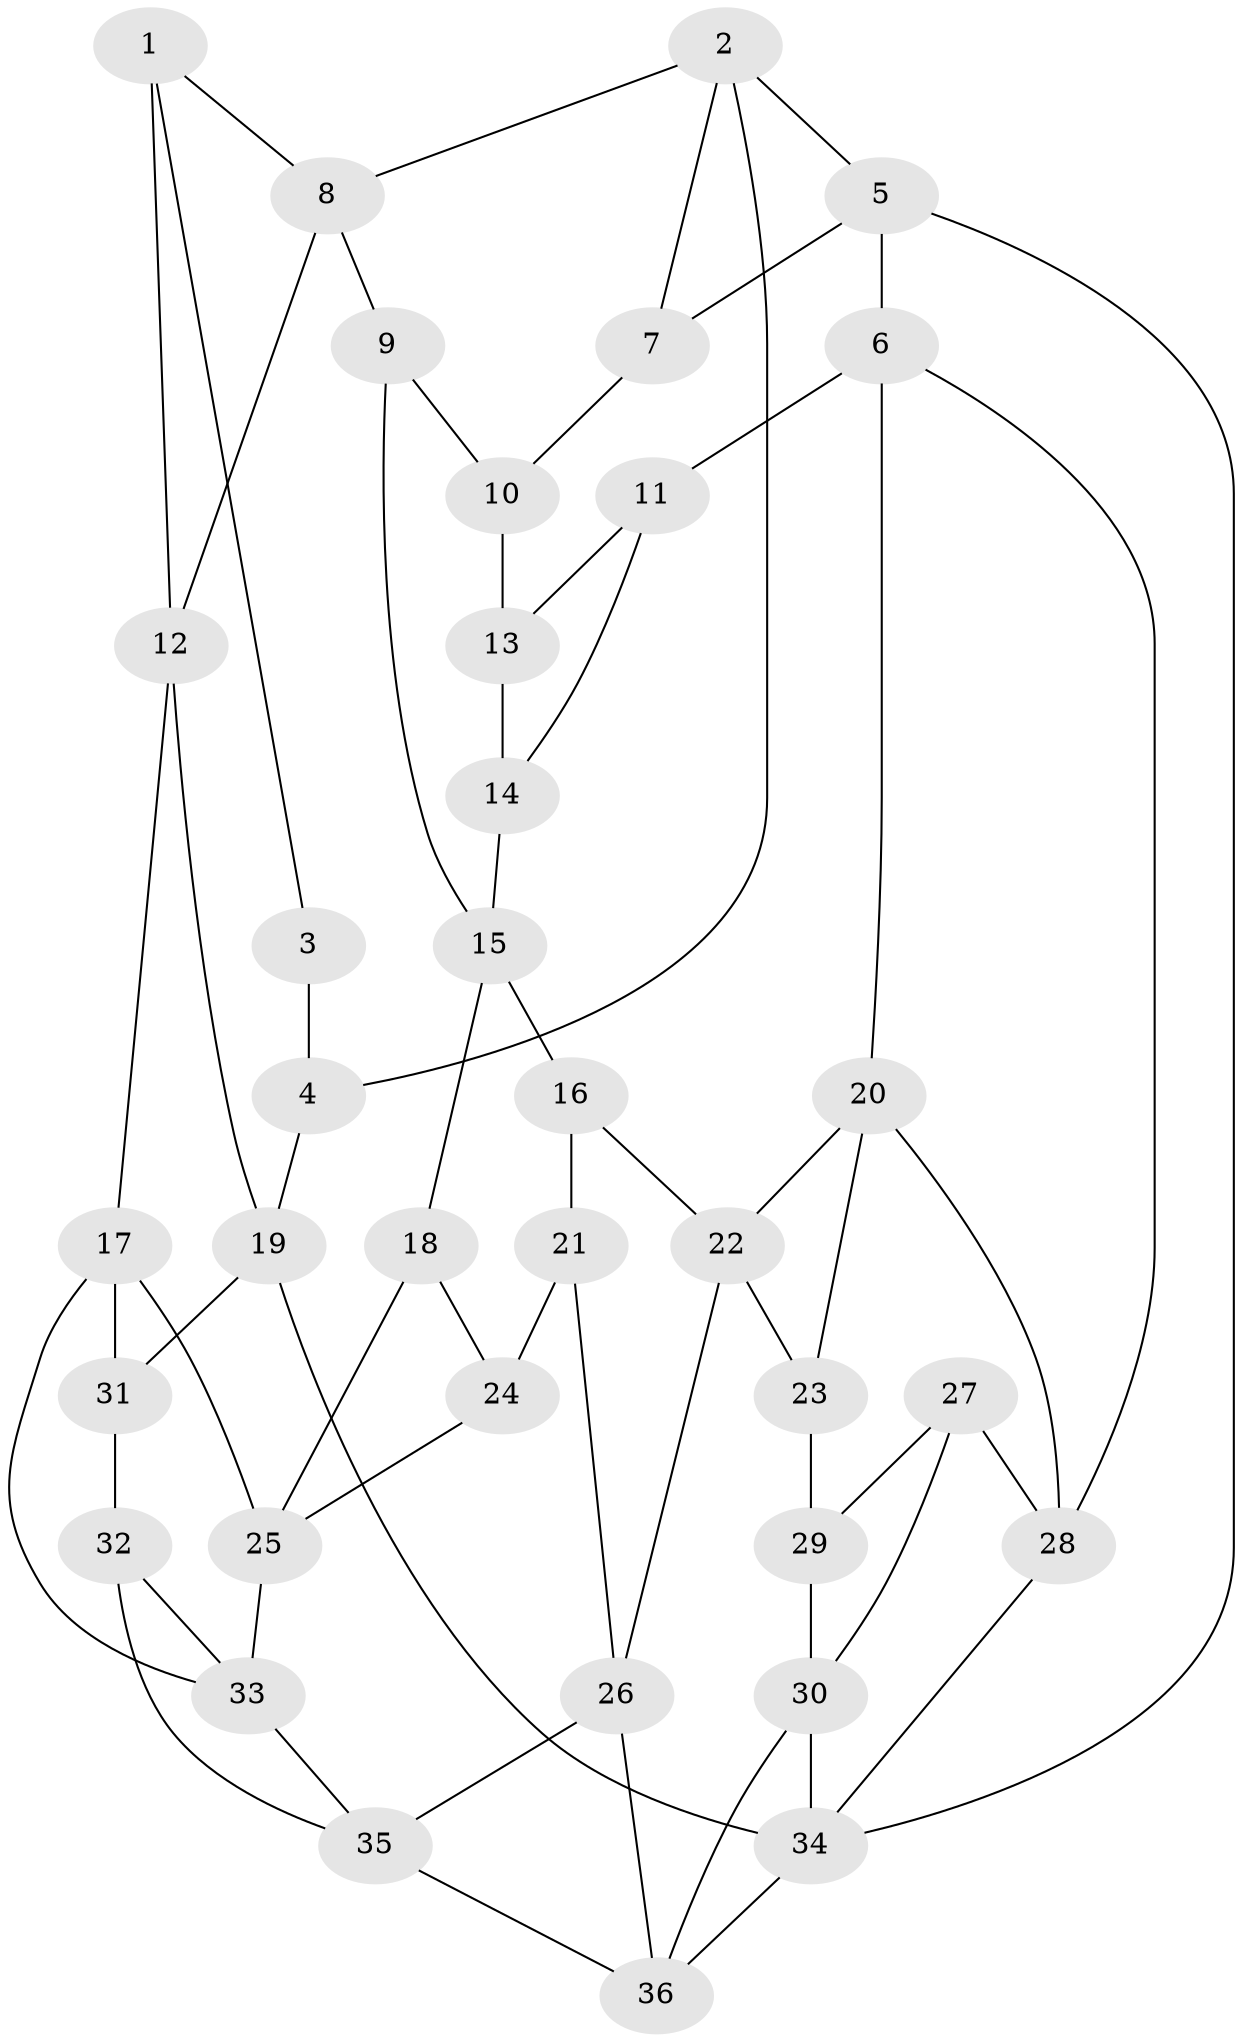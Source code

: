 // original degree distribution, {3: 0.04225352112676056, 4: 0.19718309859154928, 5: 0.5774647887323944, 6: 0.18309859154929578}
// Generated by graph-tools (version 1.1) at 2025/03/03/09/25 03:03:22]
// undirected, 36 vertices, 63 edges
graph export_dot {
graph [start="1"]
  node [color=gray90,style=filled];
  1;
  2;
  3;
  4;
  5;
  6;
  7;
  8;
  9;
  10;
  11;
  12;
  13;
  14;
  15;
  16;
  17;
  18;
  19;
  20;
  21;
  22;
  23;
  24;
  25;
  26;
  27;
  28;
  29;
  30;
  31;
  32;
  33;
  34;
  35;
  36;
  1 -- 3 [weight=1.0];
  1 -- 8 [weight=1.0];
  1 -- 12 [weight=1.0];
  2 -- 4 [weight=1.0];
  2 -- 5 [weight=1.0];
  2 -- 7 [weight=1.0];
  2 -- 8 [weight=1.0];
  3 -- 4 [weight=2.0];
  4 -- 19 [weight=2.0];
  5 -- 6 [weight=1.0];
  5 -- 7 [weight=1.0];
  5 -- 34 [weight=1.0];
  6 -- 11 [weight=1.0];
  6 -- 20 [weight=1.0];
  6 -- 28 [weight=1.0];
  7 -- 10 [weight=1.0];
  8 -- 9 [weight=1.0];
  8 -- 12 [weight=1.0];
  9 -- 10 [weight=1.0];
  9 -- 15 [weight=1.0];
  10 -- 13 [weight=2.0];
  11 -- 13 [weight=1.0];
  11 -- 14 [weight=1.0];
  12 -- 17 [weight=1.0];
  12 -- 19 [weight=1.0];
  13 -- 14 [weight=1.0];
  14 -- 15 [weight=1.0];
  15 -- 16 [weight=1.0];
  15 -- 18 [weight=1.0];
  16 -- 21 [weight=1.0];
  16 -- 22 [weight=1.0];
  17 -- 25 [weight=1.0];
  17 -- 31 [weight=1.0];
  17 -- 33 [weight=1.0];
  18 -- 24 [weight=1.0];
  18 -- 25 [weight=1.0];
  19 -- 31 [weight=2.0];
  19 -- 34 [weight=1.0];
  20 -- 22 [weight=1.0];
  20 -- 23 [weight=1.0];
  20 -- 28 [weight=1.0];
  21 -- 24 [weight=2.0];
  21 -- 26 [weight=1.0];
  22 -- 23 [weight=1.0];
  22 -- 26 [weight=1.0];
  23 -- 29 [weight=2.0];
  24 -- 25 [weight=1.0];
  25 -- 33 [weight=1.0];
  26 -- 35 [weight=1.0];
  26 -- 36 [weight=1.0];
  27 -- 28 [weight=1.0];
  27 -- 29 [weight=1.0];
  27 -- 30 [weight=1.0];
  28 -- 34 [weight=1.0];
  29 -- 30 [weight=1.0];
  30 -- 34 [weight=1.0];
  30 -- 36 [weight=1.0];
  31 -- 32 [weight=1.0];
  32 -- 33 [weight=1.0];
  32 -- 35 [weight=1.0];
  33 -- 35 [weight=1.0];
  34 -- 36 [weight=1.0];
  35 -- 36 [weight=1.0];
}
